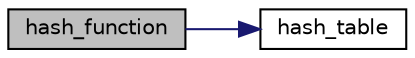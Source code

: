 digraph "hash_function"
{
 // INTERACTIVE_SVG=YES
  edge [fontname="Helvetica",fontsize="10",labelfontname="Helvetica",labelfontsize="10"];
  node [fontname="Helvetica",fontsize="10",shape=record];
  rankdir="LR";
  Node14 [label="hash_function",height=0.2,width=0.4,color="black", fillcolor="grey75", style="filled", fontcolor="black"];
  Node14 -> Node15 [color="midnightblue",fontsize="10",style="solid",fontname="Helvetica"];
  Node15 [label="hash_table",height=0.2,width=0.4,color="black", fillcolor="white", style="filled",URL="$unit__tests_8cpp.html#a47d1ef48124afb3373728ff2e99a1bf0"];
}
